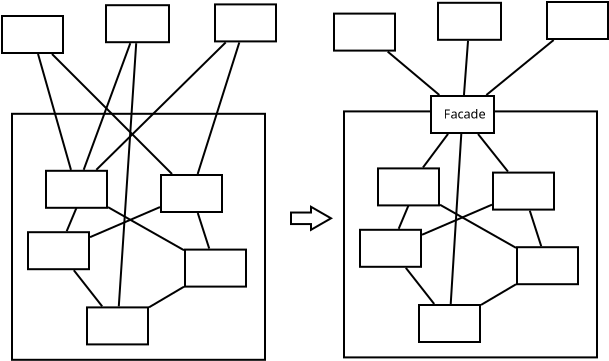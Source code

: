 <?xml version="1.0" encoding="UTF-8"?>
<dia:diagram xmlns:dia="http://www.lysator.liu.se/~alla/dia/">
  <dia:layer name="背景" visible="true" active="true">
    <dia:object type="Standard - Box" version="0" id="O0">
      <dia:attribute name="obj_pos">
        <dia:point val="11.35,9.6"/>
      </dia:attribute>
      <dia:attribute name="obj_bb">
        <dia:rectangle val="11.3,9.55;24.05,21.95"/>
      </dia:attribute>
      <dia:attribute name="elem_corner">
        <dia:point val="11.35,9.6"/>
      </dia:attribute>
      <dia:attribute name="elem_width">
        <dia:real val="12.65"/>
      </dia:attribute>
      <dia:attribute name="elem_height">
        <dia:real val="12.3"/>
      </dia:attribute>
      <dia:attribute name="show_background">
        <dia:boolean val="true"/>
      </dia:attribute>
    </dia:object>
    <dia:object type="Standard - Box" version="0" id="O1">
      <dia:attribute name="obj_pos">
        <dia:point val="13.05,12.45"/>
      </dia:attribute>
      <dia:attribute name="obj_bb">
        <dia:rectangle val="13,12.4;16.15,14.35"/>
      </dia:attribute>
      <dia:attribute name="elem_corner">
        <dia:point val="13.05,12.45"/>
      </dia:attribute>
      <dia:attribute name="elem_width">
        <dia:real val="3.05"/>
      </dia:attribute>
      <dia:attribute name="elem_height">
        <dia:real val="1.85"/>
      </dia:attribute>
      <dia:attribute name="show_background">
        <dia:boolean val="true"/>
      </dia:attribute>
    </dia:object>
    <dia:object type="Standard - Box" version="0" id="O2">
      <dia:attribute name="obj_pos">
        <dia:point val="18.8,12.66"/>
      </dia:attribute>
      <dia:attribute name="obj_bb">
        <dia:rectangle val="18.75,12.61;21.9,14.56"/>
      </dia:attribute>
      <dia:attribute name="elem_corner">
        <dia:point val="18.8,12.66"/>
      </dia:attribute>
      <dia:attribute name="elem_width">
        <dia:real val="3.05"/>
      </dia:attribute>
      <dia:attribute name="elem_height">
        <dia:real val="1.85"/>
      </dia:attribute>
      <dia:attribute name="show_background">
        <dia:boolean val="true"/>
      </dia:attribute>
    </dia:object>
    <dia:object type="Standard - Box" version="0" id="O3">
      <dia:attribute name="obj_pos">
        <dia:point val="12.15,15.52"/>
      </dia:attribute>
      <dia:attribute name="obj_bb">
        <dia:rectangle val="12.1,15.47;15.25,17.42"/>
      </dia:attribute>
      <dia:attribute name="elem_corner">
        <dia:point val="12.15,15.52"/>
      </dia:attribute>
      <dia:attribute name="elem_width">
        <dia:real val="3.05"/>
      </dia:attribute>
      <dia:attribute name="elem_height">
        <dia:real val="1.85"/>
      </dia:attribute>
      <dia:attribute name="show_background">
        <dia:boolean val="true"/>
      </dia:attribute>
    </dia:object>
    <dia:object type="Standard - Box" version="0" id="O4">
      <dia:attribute name="obj_pos">
        <dia:point val="15.1,19.28"/>
      </dia:attribute>
      <dia:attribute name="obj_bb">
        <dia:rectangle val="15.05,19.23;18.2,21.18"/>
      </dia:attribute>
      <dia:attribute name="elem_corner">
        <dia:point val="15.1,19.28"/>
      </dia:attribute>
      <dia:attribute name="elem_width">
        <dia:real val="3.05"/>
      </dia:attribute>
      <dia:attribute name="elem_height">
        <dia:real val="1.85"/>
      </dia:attribute>
      <dia:attribute name="show_background">
        <dia:boolean val="true"/>
      </dia:attribute>
    </dia:object>
    <dia:object type="Standard - Box" version="0" id="O5">
      <dia:attribute name="obj_pos">
        <dia:point val="20,16.39"/>
      </dia:attribute>
      <dia:attribute name="obj_bb">
        <dia:rectangle val="19.95,16.34;23.1,18.29"/>
      </dia:attribute>
      <dia:attribute name="elem_corner">
        <dia:point val="20,16.39"/>
      </dia:attribute>
      <dia:attribute name="elem_width">
        <dia:real val="3.05"/>
      </dia:attribute>
      <dia:attribute name="elem_height">
        <dia:real val="1.85"/>
      </dia:attribute>
      <dia:attribute name="show_background">
        <dia:boolean val="true"/>
      </dia:attribute>
    </dia:object>
    <dia:object type="Standard - Box" version="0" id="O6">
      <dia:attribute name="obj_pos">
        <dia:point val="10.85,4.71"/>
      </dia:attribute>
      <dia:attribute name="obj_bb">
        <dia:rectangle val="10.8,4.66;13.95,6.61"/>
      </dia:attribute>
      <dia:attribute name="elem_corner">
        <dia:point val="10.85,4.71"/>
      </dia:attribute>
      <dia:attribute name="elem_width">
        <dia:real val="3.05"/>
      </dia:attribute>
      <dia:attribute name="elem_height">
        <dia:real val="1.85"/>
      </dia:attribute>
      <dia:attribute name="show_background">
        <dia:boolean val="true"/>
      </dia:attribute>
    </dia:object>
    <dia:object type="Standard - Box" version="0" id="O7">
      <dia:attribute name="obj_pos">
        <dia:point val="16.05,4.17"/>
      </dia:attribute>
      <dia:attribute name="obj_bb">
        <dia:rectangle val="16,4.12;19.25,6.07"/>
      </dia:attribute>
      <dia:attribute name="elem_corner">
        <dia:point val="16.05,4.17"/>
      </dia:attribute>
      <dia:attribute name="elem_width">
        <dia:real val="3.15"/>
      </dia:attribute>
      <dia:attribute name="elem_height">
        <dia:real val="1.85"/>
      </dia:attribute>
      <dia:attribute name="show_background">
        <dia:boolean val="true"/>
      </dia:attribute>
    </dia:object>
    <dia:object type="Standard - Box" version="0" id="O8">
      <dia:attribute name="obj_pos">
        <dia:point val="21.5,4.13"/>
      </dia:attribute>
      <dia:attribute name="obj_bb">
        <dia:rectangle val="21.45,4.08;24.6,6.03"/>
      </dia:attribute>
      <dia:attribute name="elem_corner">
        <dia:point val="21.5,4.13"/>
      </dia:attribute>
      <dia:attribute name="elem_width">
        <dia:real val="3.05"/>
      </dia:attribute>
      <dia:attribute name="elem_height">
        <dia:real val="1.85"/>
      </dia:attribute>
      <dia:attribute name="show_background">
        <dia:boolean val="true"/>
      </dia:attribute>
    </dia:object>
    <dia:object type="Standard - Line" version="0" id="O9">
      <dia:attribute name="obj_pos">
        <dia:point val="14.575,14.3"/>
      </dia:attribute>
      <dia:attribute name="obj_bb">
        <dia:rectangle val="14.018,14.235;14.64,15.536"/>
      </dia:attribute>
      <dia:attribute name="conn_endpoints">
        <dia:point val="14.575,14.3"/>
        <dia:point val="14.084,15.47"/>
      </dia:attribute>
      <dia:attribute name="numcp">
        <dia:int val="1"/>
      </dia:attribute>
      <dia:connections>
        <dia:connection handle="0" to="O1" connection="6"/>
        <dia:connection handle="1" to="O3" connection="8"/>
      </dia:connections>
    </dia:object>
    <dia:object type="Standard - Line" version="0" id="O10">
      <dia:attribute name="obj_pos">
        <dia:point val="20.639,14.56"/>
      </dia:attribute>
      <dia:attribute name="obj_bb">
        <dia:rectangle val="20.576,14.497;21.274,16.403"/>
      </dia:attribute>
      <dia:attribute name="conn_endpoints">
        <dia:point val="20.639,14.56"/>
        <dia:point val="21.211,16.34"/>
      </dia:attribute>
      <dia:attribute name="numcp">
        <dia:int val="1"/>
      </dia:attribute>
      <dia:connections>
        <dia:connection handle="0" to="O2" connection="8"/>
        <dia:connection handle="1" to="O5" connection="8"/>
      </dia:connections>
    </dia:object>
    <dia:object type="Standard - Line" version="0" id="O11">
      <dia:attribute name="obj_pos">
        <dia:point val="14.44,17.42"/>
      </dia:attribute>
      <dia:attribute name="obj_bb">
        <dia:rectangle val="14.37,17.35;15.93,19.3"/>
      </dia:attribute>
      <dia:attribute name="conn_endpoints">
        <dia:point val="14.44,17.42"/>
        <dia:point val="15.86,19.23"/>
      </dia:attribute>
      <dia:attribute name="numcp">
        <dia:int val="1"/>
      </dia:attribute>
      <dia:connections>
        <dia:connection handle="0" to="O3" connection="8"/>
        <dia:connection handle="1" to="O4" connection="8"/>
      </dia:connections>
    </dia:object>
    <dia:object type="Standard - Line" version="0" id="O12">
      <dia:attribute name="obj_pos">
        <dia:point val="18.2,19.276"/>
      </dia:attribute>
      <dia:attribute name="obj_bb">
        <dia:rectangle val="18.131,18.175;20.019,19.345"/>
      </dia:attribute>
      <dia:attribute name="conn_endpoints">
        <dia:point val="18.2,19.276"/>
        <dia:point val="19.95,18.244"/>
      </dia:attribute>
      <dia:attribute name="numcp">
        <dia:int val="1"/>
      </dia:attribute>
      <dia:connections>
        <dia:connection handle="0" to="O4" connection="8"/>
        <dia:connection handle="1" to="O5" connection="8"/>
      </dia:connections>
    </dia:object>
    <dia:object type="Standard - Line" version="0" id="O13">
      <dia:attribute name="obj_pos">
        <dia:point val="15.25,15.768"/>
      </dia:attribute>
      <dia:attribute name="obj_bb">
        <dia:rectangle val="15.184,14.197;18.816,15.833"/>
      </dia:attribute>
      <dia:attribute name="conn_endpoints">
        <dia:point val="15.25,15.768"/>
        <dia:point val="18.75,14.262"/>
      </dia:attribute>
      <dia:attribute name="numcp">
        <dia:int val="1"/>
      </dia:attribute>
      <dia:connections>
        <dia:connection handle="0" to="O3" connection="8"/>
        <dia:connection handle="1" to="O2" connection="8"/>
      </dia:connections>
    </dia:object>
    <dia:object type="Standard - Line" version="0" id="O14">
      <dia:attribute name="obj_pos">
        <dia:point val="16.15,14.268"/>
      </dia:attribute>
      <dia:attribute name="obj_bb">
        <dia:rectangle val="16.082,14.2;20.018,16.49"/>
      </dia:attribute>
      <dia:attribute name="conn_endpoints">
        <dia:point val="16.15,14.268"/>
        <dia:point val="19.95,16.422"/>
      </dia:attribute>
      <dia:attribute name="numcp">
        <dia:int val="1"/>
      </dia:attribute>
      <dia:connections>
        <dia:connection handle="0" to="O1" connection="8"/>
        <dia:connection handle="1" to="O5" connection="8"/>
      </dia:connections>
    </dia:object>
    <dia:object type="Standard - Line" version="0" id="O15">
      <dia:attribute name="obj_pos">
        <dia:point val="12.651,6.606"/>
      </dia:attribute>
      <dia:attribute name="obj_bb">
        <dia:rectangle val="12.589,6.545;14.361,12.466"/>
      </dia:attribute>
      <dia:attribute name="conn_endpoints">
        <dia:point val="12.651,6.606"/>
        <dia:point val="14.299,12.404"/>
      </dia:attribute>
      <dia:attribute name="numcp">
        <dia:int val="1"/>
      </dia:attribute>
      <dia:connections>
        <dia:connection handle="0" to="O6" connection="8"/>
        <dia:connection handle="1" to="O1" connection="8"/>
      </dia:connections>
    </dia:object>
    <dia:object type="Standard - Line" version="0" id="O16">
      <dia:attribute name="obj_pos">
        <dia:point val="13.35,6.61"/>
      </dia:attribute>
      <dia:attribute name="obj_bb">
        <dia:rectangle val="13.279,6.539;19.421,12.681"/>
      </dia:attribute>
      <dia:attribute name="conn_endpoints">
        <dia:point val="13.35,6.61"/>
        <dia:point val="19.35,12.61"/>
      </dia:attribute>
      <dia:attribute name="numcp">
        <dia:int val="1"/>
      </dia:attribute>
      <dia:connections>
        <dia:connection handle="0" to="O6" connection="8"/>
        <dia:connection handle="1" to="O2" connection="8"/>
      </dia:connections>
    </dia:object>
    <dia:object type="Standard - Line" version="0" id="O17">
      <dia:attribute name="obj_pos">
        <dia:point val="17.266,6.07"/>
      </dia:attribute>
      <dia:attribute name="obj_bb">
        <dia:rectangle val="14.87,6.006;17.33,12.464"/>
      </dia:attribute>
      <dia:attribute name="conn_endpoints">
        <dia:point val="17.266,6.07"/>
        <dia:point val="14.934,12.4"/>
      </dia:attribute>
      <dia:attribute name="numcp">
        <dia:int val="1"/>
      </dia:attribute>
      <dia:connections>
        <dia:connection handle="0" to="O7" connection="8"/>
        <dia:connection handle="1" to="O1" connection="8"/>
      </dia:connections>
    </dia:object>
    <dia:object type="Standard - Line" version="0" id="O18">
      <dia:attribute name="obj_pos">
        <dia:point val="17.561,6.07"/>
      </dia:attribute>
      <dia:attribute name="obj_bb">
        <dia:rectangle val="16.636,6.017;17.614,19.283"/>
      </dia:attribute>
      <dia:attribute name="conn_endpoints">
        <dia:point val="17.561,6.07"/>
        <dia:point val="16.689,19.23"/>
      </dia:attribute>
      <dia:attribute name="numcp">
        <dia:int val="1"/>
      </dia:attribute>
      <dia:connections>
        <dia:connection handle="0" to="O7" connection="8"/>
        <dia:connection handle="1" to="O4" connection="8"/>
      </dia:connections>
    </dia:object>
    <dia:object type="Standard - Line" version="0" id="O19">
      <dia:attribute name="obj_pos">
        <dia:point val="22.035,6.03"/>
      </dia:attribute>
      <dia:attribute name="obj_bb">
        <dia:rectangle val="15.495,5.96;22.105,12.47"/>
      </dia:attribute>
      <dia:attribute name="conn_endpoints">
        <dia:point val="22.035,6.03"/>
        <dia:point val="15.566,12.4"/>
      </dia:attribute>
      <dia:attribute name="numcp">
        <dia:int val="1"/>
      </dia:attribute>
      <dia:connections>
        <dia:connection handle="0" to="O8" connection="8"/>
        <dia:connection handle="1" to="O1" connection="8"/>
      </dia:connections>
    </dia:object>
    <dia:object type="Standard - Line" version="0" id="O20">
      <dia:attribute name="obj_pos">
        <dia:point val="22.716,6.03"/>
      </dia:attribute>
      <dia:attribute name="obj_bb">
        <dia:rectangle val="20.571,5.967;22.779,12.673"/>
      </dia:attribute>
      <dia:attribute name="conn_endpoints">
        <dia:point val="22.716,6.03"/>
        <dia:point val="20.634,12.61"/>
      </dia:attribute>
      <dia:attribute name="numcp">
        <dia:int val="1"/>
      </dia:attribute>
      <dia:connections>
        <dia:connection handle="0" to="O8" connection="8"/>
        <dia:connection handle="1" to="O2" connection="8"/>
      </dia:connections>
    </dia:object>
    <dia:object type="Standard - Box" version="0" id="O21">
      <dia:attribute name="obj_pos">
        <dia:point val="27.95,9.48"/>
      </dia:attribute>
      <dia:attribute name="obj_bb">
        <dia:rectangle val="27.9,9.43;40.65,21.83"/>
      </dia:attribute>
      <dia:attribute name="elem_corner">
        <dia:point val="27.95,9.48"/>
      </dia:attribute>
      <dia:attribute name="elem_width">
        <dia:real val="12.65"/>
      </dia:attribute>
      <dia:attribute name="elem_height">
        <dia:real val="12.3"/>
      </dia:attribute>
      <dia:attribute name="show_background">
        <dia:boolean val="true"/>
      </dia:attribute>
    </dia:object>
    <dia:object type="Standard - Box" version="0" id="O22">
      <dia:attribute name="obj_pos">
        <dia:point val="29.65,12.33"/>
      </dia:attribute>
      <dia:attribute name="obj_bb">
        <dia:rectangle val="29.6,12.28;32.75,14.23"/>
      </dia:attribute>
      <dia:attribute name="elem_corner">
        <dia:point val="29.65,12.33"/>
      </dia:attribute>
      <dia:attribute name="elem_width">
        <dia:real val="3.05"/>
      </dia:attribute>
      <dia:attribute name="elem_height">
        <dia:real val="1.85"/>
      </dia:attribute>
      <dia:attribute name="show_background">
        <dia:boolean val="true"/>
      </dia:attribute>
    </dia:object>
    <dia:object type="Standard - Box" version="0" id="O23">
      <dia:attribute name="obj_pos">
        <dia:point val="35.4,12.54"/>
      </dia:attribute>
      <dia:attribute name="obj_bb">
        <dia:rectangle val="35.35,12.49;38.5,14.44"/>
      </dia:attribute>
      <dia:attribute name="elem_corner">
        <dia:point val="35.4,12.54"/>
      </dia:attribute>
      <dia:attribute name="elem_width">
        <dia:real val="3.05"/>
      </dia:attribute>
      <dia:attribute name="elem_height">
        <dia:real val="1.85"/>
      </dia:attribute>
      <dia:attribute name="show_background">
        <dia:boolean val="true"/>
      </dia:attribute>
    </dia:object>
    <dia:object type="Standard - Box" version="0" id="O24">
      <dia:attribute name="obj_pos">
        <dia:point val="28.75,15.4"/>
      </dia:attribute>
      <dia:attribute name="obj_bb">
        <dia:rectangle val="28.7,15.35;31.85,17.3"/>
      </dia:attribute>
      <dia:attribute name="elem_corner">
        <dia:point val="28.75,15.4"/>
      </dia:attribute>
      <dia:attribute name="elem_width">
        <dia:real val="3.05"/>
      </dia:attribute>
      <dia:attribute name="elem_height">
        <dia:real val="1.85"/>
      </dia:attribute>
      <dia:attribute name="show_background">
        <dia:boolean val="true"/>
      </dia:attribute>
    </dia:object>
    <dia:object type="Standard - Box" version="0" id="O25">
      <dia:attribute name="obj_pos">
        <dia:point val="31.7,19.16"/>
      </dia:attribute>
      <dia:attribute name="obj_bb">
        <dia:rectangle val="31.65,19.11;34.8,21.06"/>
      </dia:attribute>
      <dia:attribute name="elem_corner">
        <dia:point val="31.7,19.16"/>
      </dia:attribute>
      <dia:attribute name="elem_width">
        <dia:real val="3.05"/>
      </dia:attribute>
      <dia:attribute name="elem_height">
        <dia:real val="1.85"/>
      </dia:attribute>
      <dia:attribute name="show_background">
        <dia:boolean val="true"/>
      </dia:attribute>
    </dia:object>
    <dia:object type="Standard - Box" version="0" id="O26">
      <dia:attribute name="obj_pos">
        <dia:point val="36.6,16.27"/>
      </dia:attribute>
      <dia:attribute name="obj_bb">
        <dia:rectangle val="36.55,16.22;39.7,18.17"/>
      </dia:attribute>
      <dia:attribute name="elem_corner">
        <dia:point val="36.6,16.27"/>
      </dia:attribute>
      <dia:attribute name="elem_width">
        <dia:real val="3.05"/>
      </dia:attribute>
      <dia:attribute name="elem_height">
        <dia:real val="1.85"/>
      </dia:attribute>
      <dia:attribute name="show_background">
        <dia:boolean val="true"/>
      </dia:attribute>
    </dia:object>
    <dia:object type="Standard - Box" version="0" id="O27">
      <dia:attribute name="obj_pos">
        <dia:point val="27.45,4.59"/>
      </dia:attribute>
      <dia:attribute name="obj_bb">
        <dia:rectangle val="27.4,4.54;30.55,6.49"/>
      </dia:attribute>
      <dia:attribute name="elem_corner">
        <dia:point val="27.45,4.59"/>
      </dia:attribute>
      <dia:attribute name="elem_width">
        <dia:real val="3.05"/>
      </dia:attribute>
      <dia:attribute name="elem_height">
        <dia:real val="1.85"/>
      </dia:attribute>
      <dia:attribute name="show_background">
        <dia:boolean val="true"/>
      </dia:attribute>
    </dia:object>
    <dia:object type="Standard - Box" version="0" id="O28">
      <dia:attribute name="obj_pos">
        <dia:point val="32.65,4.05"/>
      </dia:attribute>
      <dia:attribute name="obj_bb">
        <dia:rectangle val="32.6,4;35.85,5.95"/>
      </dia:attribute>
      <dia:attribute name="elem_corner">
        <dia:point val="32.65,4.05"/>
      </dia:attribute>
      <dia:attribute name="elem_width">
        <dia:real val="3.15"/>
      </dia:attribute>
      <dia:attribute name="elem_height">
        <dia:real val="1.85"/>
      </dia:attribute>
      <dia:attribute name="show_background">
        <dia:boolean val="true"/>
      </dia:attribute>
    </dia:object>
    <dia:object type="Standard - Box" version="0" id="O29">
      <dia:attribute name="obj_pos">
        <dia:point val="38.1,4.01"/>
      </dia:attribute>
      <dia:attribute name="obj_bb">
        <dia:rectangle val="38.05,3.96;41.2,5.91"/>
      </dia:attribute>
      <dia:attribute name="elem_corner">
        <dia:point val="38.1,4.01"/>
      </dia:attribute>
      <dia:attribute name="elem_width">
        <dia:real val="3.05"/>
      </dia:attribute>
      <dia:attribute name="elem_height">
        <dia:real val="1.85"/>
      </dia:attribute>
      <dia:attribute name="show_background">
        <dia:boolean val="true"/>
      </dia:attribute>
    </dia:object>
    <dia:object type="Standard - Line" version="0" id="O30">
      <dia:attribute name="obj_pos">
        <dia:point val="31.175,14.18"/>
      </dia:attribute>
      <dia:attribute name="obj_bb">
        <dia:rectangle val="30.619,14.114;31.241,15.416"/>
      </dia:attribute>
      <dia:attribute name="conn_endpoints">
        <dia:point val="31.175,14.18"/>
        <dia:point val="30.684,15.35"/>
      </dia:attribute>
      <dia:attribute name="numcp">
        <dia:int val="1"/>
      </dia:attribute>
      <dia:connections>
        <dia:connection handle="0" to="O22" connection="6"/>
        <dia:connection handle="1" to="O24" connection="8"/>
      </dia:connections>
    </dia:object>
    <dia:object type="Standard - Line" version="0" id="O31">
      <dia:attribute name="obj_pos">
        <dia:point val="37.239,14.44"/>
      </dia:attribute>
      <dia:attribute name="obj_bb">
        <dia:rectangle val="37.176,14.377;37.874,16.283"/>
      </dia:attribute>
      <dia:attribute name="conn_endpoints">
        <dia:point val="37.239,14.44"/>
        <dia:point val="37.811,16.22"/>
      </dia:attribute>
      <dia:attribute name="numcp">
        <dia:int val="1"/>
      </dia:attribute>
      <dia:connections>
        <dia:connection handle="0" to="O23" connection="8"/>
        <dia:connection handle="1" to="O26" connection="8"/>
      </dia:connections>
    </dia:object>
    <dia:object type="Standard - Line" version="0" id="O32">
      <dia:attribute name="obj_pos">
        <dia:point val="31.04,17.3"/>
      </dia:attribute>
      <dia:attribute name="obj_bb">
        <dia:rectangle val="30.97,17.23;32.53,19.18"/>
      </dia:attribute>
      <dia:attribute name="conn_endpoints">
        <dia:point val="31.04,17.3"/>
        <dia:point val="32.46,19.11"/>
      </dia:attribute>
      <dia:attribute name="numcp">
        <dia:int val="1"/>
      </dia:attribute>
      <dia:connections>
        <dia:connection handle="0" to="O24" connection="8"/>
        <dia:connection handle="1" to="O25" connection="8"/>
      </dia:connections>
    </dia:object>
    <dia:object type="Standard - Line" version="0" id="O33">
      <dia:attribute name="obj_pos">
        <dia:point val="34.8,19.156"/>
      </dia:attribute>
      <dia:attribute name="obj_bb">
        <dia:rectangle val="34.731,18.055;36.619,19.225"/>
      </dia:attribute>
      <dia:attribute name="conn_endpoints">
        <dia:point val="34.8,19.156"/>
        <dia:point val="36.55,18.124"/>
      </dia:attribute>
      <dia:attribute name="numcp">
        <dia:int val="1"/>
      </dia:attribute>
      <dia:connections>
        <dia:connection handle="0" to="O25" connection="8"/>
        <dia:connection handle="1" to="O26" connection="8"/>
      </dia:connections>
    </dia:object>
    <dia:object type="Standard - Line" version="0" id="O34">
      <dia:attribute name="obj_pos">
        <dia:point val="31.85,15.648"/>
      </dia:attribute>
      <dia:attribute name="obj_bb">
        <dia:rectangle val="31.785,14.077;35.416,15.713"/>
      </dia:attribute>
      <dia:attribute name="conn_endpoints">
        <dia:point val="31.85,15.648"/>
        <dia:point val="35.35,14.143"/>
      </dia:attribute>
      <dia:attribute name="numcp">
        <dia:int val="1"/>
      </dia:attribute>
      <dia:connections>
        <dia:connection handle="0" to="O24" connection="8"/>
        <dia:connection handle="1" to="O23" connection="8"/>
      </dia:connections>
    </dia:object>
    <dia:object type="Standard - Line" version="0" id="O35">
      <dia:attribute name="obj_pos">
        <dia:point val="32.75,14.148"/>
      </dia:attribute>
      <dia:attribute name="obj_bb">
        <dia:rectangle val="32.682,14.08;36.618,16.37"/>
      </dia:attribute>
      <dia:attribute name="conn_endpoints">
        <dia:point val="32.75,14.148"/>
        <dia:point val="36.55,16.302"/>
      </dia:attribute>
      <dia:attribute name="numcp">
        <dia:int val="1"/>
      </dia:attribute>
      <dia:connections>
        <dia:connection handle="0" to="O22" connection="8"/>
        <dia:connection handle="1" to="O26" connection="8"/>
      </dia:connections>
    </dia:object>
    <dia:object type="Standard - Box" version="0" id="O36">
      <dia:attribute name="obj_pos">
        <dia:point val="32.3,8.71"/>
      </dia:attribute>
      <dia:attribute name="obj_bb">
        <dia:rectangle val="32.25,8.66;35.5,10.61"/>
      </dia:attribute>
      <dia:attribute name="elem_corner">
        <dia:point val="32.3,8.71"/>
      </dia:attribute>
      <dia:attribute name="elem_width">
        <dia:real val="3.15"/>
      </dia:attribute>
      <dia:attribute name="elem_height">
        <dia:real val="1.85"/>
      </dia:attribute>
      <dia:attribute name="show_background">
        <dia:boolean val="true"/>
      </dia:attribute>
    </dia:object>
    <dia:object type="Standard - Text" version="1" id="O37">
      <dia:attribute name="obj_pos">
        <dia:point val="32.925,9.835"/>
      </dia:attribute>
      <dia:attribute name="obj_bb">
        <dia:rectangle val="32.925,9.24;35.175,9.985"/>
      </dia:attribute>
      <dia:attribute name="text">
        <dia:composite type="text">
          <dia:attribute name="string">
            <dia:string>#Facade#</dia:string>
          </dia:attribute>
          <dia:attribute name="font">
            <dia:font family="sans" style="0" name="Helvetica"/>
          </dia:attribute>
          <dia:attribute name="height">
            <dia:real val="0.8"/>
          </dia:attribute>
          <dia:attribute name="pos">
            <dia:point val="32.925,9.835"/>
          </dia:attribute>
          <dia:attribute name="color">
            <dia:color val="#000000"/>
          </dia:attribute>
          <dia:attribute name="alignment">
            <dia:enum val="0"/>
          </dia:attribute>
        </dia:composite>
      </dia:attribute>
      <dia:attribute name="valign">
        <dia:enum val="3"/>
      </dia:attribute>
    </dia:object>
    <dia:object type="Standard - Text" version="1" id="O38">
      <dia:attribute name="obj_pos">
        <dia:point val="35.6,9.45"/>
      </dia:attribute>
      <dia:attribute name="obj_bb">
        <dia:rectangle val="35.6,8.855;35.6,9.6"/>
      </dia:attribute>
      <dia:attribute name="text">
        <dia:composite type="text">
          <dia:attribute name="string">
            <dia:string>##</dia:string>
          </dia:attribute>
          <dia:attribute name="font">
            <dia:font family="sans" style="0" name="Helvetica"/>
          </dia:attribute>
          <dia:attribute name="height">
            <dia:real val="0.8"/>
          </dia:attribute>
          <dia:attribute name="pos">
            <dia:point val="35.6,9.45"/>
          </dia:attribute>
          <dia:attribute name="color">
            <dia:color val="#000000"/>
          </dia:attribute>
          <dia:attribute name="alignment">
            <dia:enum val="0"/>
          </dia:attribute>
        </dia:composite>
      </dia:attribute>
      <dia:attribute name="valign">
        <dia:enum val="3"/>
      </dia:attribute>
    </dia:object>
    <dia:object type="Standard - Line" version="0" id="O39">
      <dia:attribute name="obj_pos">
        <dia:point val="33.153,10.604"/>
      </dia:attribute>
      <dia:attribute name="obj_bb">
        <dia:rectangle val="31.828,10.534;33.222,12.356"/>
      </dia:attribute>
      <dia:attribute name="conn_endpoints">
        <dia:point val="33.153,10.604"/>
        <dia:point val="31.898,12.286"/>
      </dia:attribute>
      <dia:attribute name="numcp">
        <dia:int val="1"/>
      </dia:attribute>
      <dia:connections>
        <dia:connection handle="0" to="O36" connection="8"/>
        <dia:connection handle="1" to="O22" connection="8"/>
      </dia:connections>
    </dia:object>
    <dia:object type="Standard - Line" version="0" id="O40">
      <dia:attribute name="obj_pos">
        <dia:point val="34.651,10.61"/>
      </dia:attribute>
      <dia:attribute name="obj_bb">
        <dia:rectangle val="34.581,10.54;36.219,12.56"/>
      </dia:attribute>
      <dia:attribute name="conn_endpoints">
        <dia:point val="34.651,10.61"/>
        <dia:point val="36.149,12.49"/>
      </dia:attribute>
      <dia:attribute name="numcp">
        <dia:int val="1"/>
      </dia:attribute>
      <dia:connections>
        <dia:connection handle="0" to="O36" connection="8"/>
        <dia:connection handle="1" to="O23" connection="8"/>
      </dia:connections>
    </dia:object>
    <dia:object type="Standard - Line" version="0" id="O41">
      <dia:attribute name="obj_pos">
        <dia:point val="33.814,10.61"/>
      </dia:attribute>
      <dia:attribute name="obj_bb">
        <dia:rectangle val="33.233,10.557;33.867,19.163"/>
      </dia:attribute>
      <dia:attribute name="conn_endpoints">
        <dia:point val="33.814,10.61"/>
        <dia:point val="33.286,19.11"/>
      </dia:attribute>
      <dia:attribute name="numcp">
        <dia:int val="1"/>
      </dia:attribute>
      <dia:connections>
        <dia:connection handle="0" to="O36" connection="8"/>
        <dia:connection handle="1" to="O25" connection="8"/>
      </dia:connections>
    </dia:object>
    <dia:object type="Standard - Line" version="0" id="O42">
      <dia:attribute name="obj_pos">
        <dia:point val="30.134,6.49"/>
      </dia:attribute>
      <dia:attribute name="obj_bb">
        <dia:rectangle val="30.064,6.419;32.786,8.731"/>
      </dia:attribute>
      <dia:attribute name="conn_endpoints">
        <dia:point val="30.134,6.49"/>
        <dia:point val="32.716,8.66"/>
      </dia:attribute>
      <dia:attribute name="numcp">
        <dia:int val="1"/>
      </dia:attribute>
      <dia:connections>
        <dia:connection handle="0" to="O27" connection="8"/>
        <dia:connection handle="1" to="O36" connection="8"/>
      </dia:connections>
    </dia:object>
    <dia:object type="Standard - Line" version="0" id="O43">
      <dia:attribute name="obj_pos">
        <dia:point val="34.152,5.949"/>
      </dia:attribute>
      <dia:attribute name="obj_bb">
        <dia:rectangle val="33.895,5.896;34.205,8.714"/>
      </dia:attribute>
      <dia:attribute name="conn_endpoints">
        <dia:point val="34.152,5.949"/>
        <dia:point val="33.948,8.661"/>
      </dia:attribute>
      <dia:attribute name="numcp">
        <dia:int val="1"/>
      </dia:attribute>
      <dia:connections>
        <dia:connection handle="0" to="O28" connection="8"/>
        <dia:connection handle="1" to="O36" connection="8"/>
      </dia:connections>
    </dia:object>
    <dia:object type="Standard - Line" version="0" id="O44">
      <dia:attribute name="obj_pos">
        <dia:point val="38.433,5.909"/>
      </dia:attribute>
      <dia:attribute name="obj_bb">
        <dia:rectangle val="34.996,5.839;38.504,8.731"/>
      </dia:attribute>
      <dia:attribute name="conn_endpoints">
        <dia:point val="38.433,5.909"/>
        <dia:point val="35.067,8.661"/>
      </dia:attribute>
      <dia:attribute name="numcp">
        <dia:int val="1"/>
      </dia:attribute>
      <dia:connections>
        <dia:connection handle="0" to="O29" connection="8"/>
        <dia:connection handle="1" to="O36" connection="8"/>
      </dia:connections>
    </dia:object>
    <dia:object type="Geometric - Right Arrow" version="1" id="O45">
      <dia:attribute name="obj_pos">
        <dia:point val="25.3,14.25"/>
      </dia:attribute>
      <dia:attribute name="obj_bb">
        <dia:rectangle val="25.25,14.164;27.4,15.486"/>
      </dia:attribute>
      <dia:attribute name="meta">
        <dia:composite type="dict"/>
      </dia:attribute>
      <dia:attribute name="elem_corner">
        <dia:point val="25.3,14.25"/>
      </dia:attribute>
      <dia:attribute name="elem_width">
        <dia:real val="2"/>
      </dia:attribute>
      <dia:attribute name="elem_height">
        <dia:real val="1.15"/>
      </dia:attribute>
      <dia:attribute name="line_width">
        <dia:real val="0.1"/>
      </dia:attribute>
      <dia:attribute name="line_colour">
        <dia:color val="#000000"/>
      </dia:attribute>
      <dia:attribute name="fill_colour">
        <dia:color val="#ffffff"/>
      </dia:attribute>
      <dia:attribute name="show_background">
        <dia:boolean val="true"/>
      </dia:attribute>
      <dia:attribute name="line_style">
        <dia:enum val="0"/>
        <dia:real val="1"/>
      </dia:attribute>
      <dia:attribute name="flip_horizontal">
        <dia:boolean val="false"/>
      </dia:attribute>
      <dia:attribute name="flip_vertical">
        <dia:boolean val="false"/>
      </dia:attribute>
      <dia:attribute name="subscale">
        <dia:real val="1"/>
      </dia:attribute>
    </dia:object>
  </dia:layer>
</dia:diagram>
